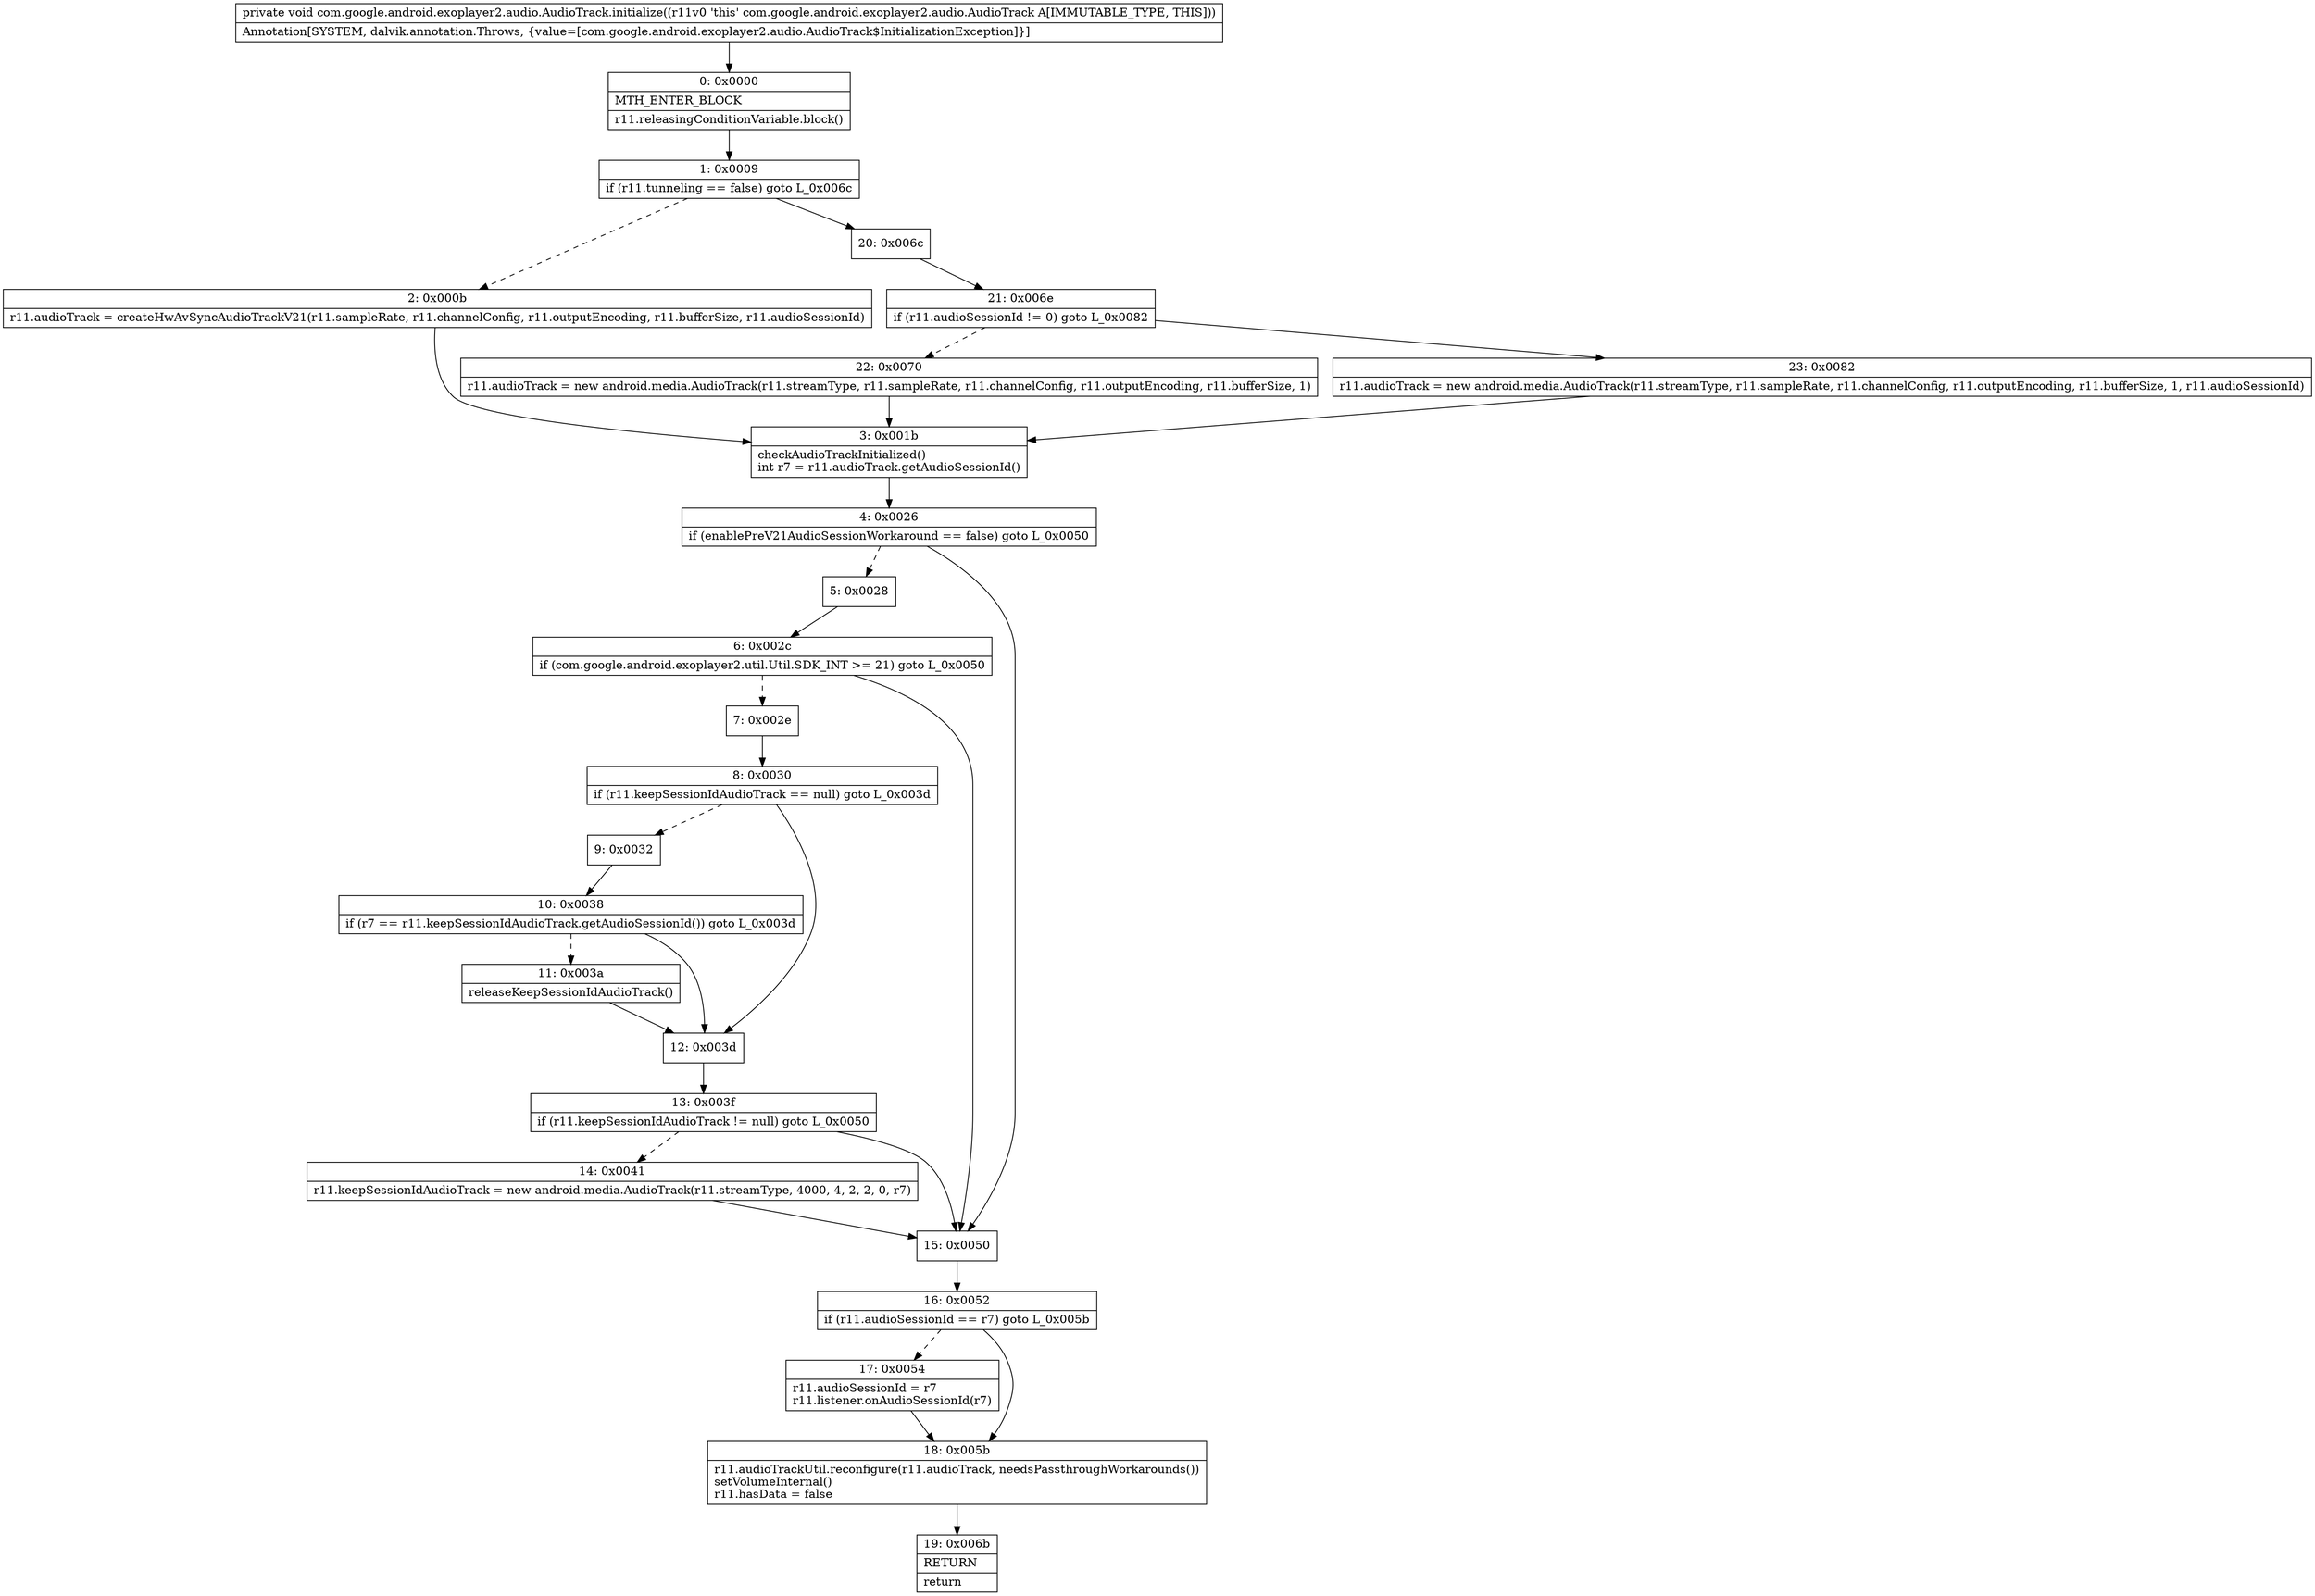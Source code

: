 digraph "CFG forcom.google.android.exoplayer2.audio.AudioTrack.initialize()V" {
Node_0 [shape=record,label="{0\:\ 0x0000|MTH_ENTER_BLOCK\l|r11.releasingConditionVariable.block()\l}"];
Node_1 [shape=record,label="{1\:\ 0x0009|if (r11.tunneling == false) goto L_0x006c\l}"];
Node_2 [shape=record,label="{2\:\ 0x000b|r11.audioTrack = createHwAvSyncAudioTrackV21(r11.sampleRate, r11.channelConfig, r11.outputEncoding, r11.bufferSize, r11.audioSessionId)\l}"];
Node_3 [shape=record,label="{3\:\ 0x001b|checkAudioTrackInitialized()\lint r7 = r11.audioTrack.getAudioSessionId()\l}"];
Node_4 [shape=record,label="{4\:\ 0x0026|if (enablePreV21AudioSessionWorkaround == false) goto L_0x0050\l}"];
Node_5 [shape=record,label="{5\:\ 0x0028}"];
Node_6 [shape=record,label="{6\:\ 0x002c|if (com.google.android.exoplayer2.util.Util.SDK_INT \>= 21) goto L_0x0050\l}"];
Node_7 [shape=record,label="{7\:\ 0x002e}"];
Node_8 [shape=record,label="{8\:\ 0x0030|if (r11.keepSessionIdAudioTrack == null) goto L_0x003d\l}"];
Node_9 [shape=record,label="{9\:\ 0x0032}"];
Node_10 [shape=record,label="{10\:\ 0x0038|if (r7 == r11.keepSessionIdAudioTrack.getAudioSessionId()) goto L_0x003d\l}"];
Node_11 [shape=record,label="{11\:\ 0x003a|releaseKeepSessionIdAudioTrack()\l}"];
Node_12 [shape=record,label="{12\:\ 0x003d}"];
Node_13 [shape=record,label="{13\:\ 0x003f|if (r11.keepSessionIdAudioTrack != null) goto L_0x0050\l}"];
Node_14 [shape=record,label="{14\:\ 0x0041|r11.keepSessionIdAudioTrack = new android.media.AudioTrack(r11.streamType, 4000, 4, 2, 2, 0, r7)\l}"];
Node_15 [shape=record,label="{15\:\ 0x0050}"];
Node_16 [shape=record,label="{16\:\ 0x0052|if (r11.audioSessionId == r7) goto L_0x005b\l}"];
Node_17 [shape=record,label="{17\:\ 0x0054|r11.audioSessionId = r7\lr11.listener.onAudioSessionId(r7)\l}"];
Node_18 [shape=record,label="{18\:\ 0x005b|r11.audioTrackUtil.reconfigure(r11.audioTrack, needsPassthroughWorkarounds())\lsetVolumeInternal()\lr11.hasData = false\l}"];
Node_19 [shape=record,label="{19\:\ 0x006b|RETURN\l|return\l}"];
Node_20 [shape=record,label="{20\:\ 0x006c}"];
Node_21 [shape=record,label="{21\:\ 0x006e|if (r11.audioSessionId != 0) goto L_0x0082\l}"];
Node_22 [shape=record,label="{22\:\ 0x0070|r11.audioTrack = new android.media.AudioTrack(r11.streamType, r11.sampleRate, r11.channelConfig, r11.outputEncoding, r11.bufferSize, 1)\l}"];
Node_23 [shape=record,label="{23\:\ 0x0082|r11.audioTrack = new android.media.AudioTrack(r11.streamType, r11.sampleRate, r11.channelConfig, r11.outputEncoding, r11.bufferSize, 1, r11.audioSessionId)\l}"];
MethodNode[shape=record,label="{private void com.google.android.exoplayer2.audio.AudioTrack.initialize((r11v0 'this' com.google.android.exoplayer2.audio.AudioTrack A[IMMUTABLE_TYPE, THIS]))  | Annotation[SYSTEM, dalvik.annotation.Throws, \{value=[com.google.android.exoplayer2.audio.AudioTrack$InitializationException]\}]\l}"];
MethodNode -> Node_0;
Node_0 -> Node_1;
Node_1 -> Node_2[style=dashed];
Node_1 -> Node_20;
Node_2 -> Node_3;
Node_3 -> Node_4;
Node_4 -> Node_5[style=dashed];
Node_4 -> Node_15;
Node_5 -> Node_6;
Node_6 -> Node_7[style=dashed];
Node_6 -> Node_15;
Node_7 -> Node_8;
Node_8 -> Node_9[style=dashed];
Node_8 -> Node_12;
Node_9 -> Node_10;
Node_10 -> Node_11[style=dashed];
Node_10 -> Node_12;
Node_11 -> Node_12;
Node_12 -> Node_13;
Node_13 -> Node_14[style=dashed];
Node_13 -> Node_15;
Node_14 -> Node_15;
Node_15 -> Node_16;
Node_16 -> Node_17[style=dashed];
Node_16 -> Node_18;
Node_17 -> Node_18;
Node_18 -> Node_19;
Node_20 -> Node_21;
Node_21 -> Node_22[style=dashed];
Node_21 -> Node_23;
Node_22 -> Node_3;
Node_23 -> Node_3;
}

